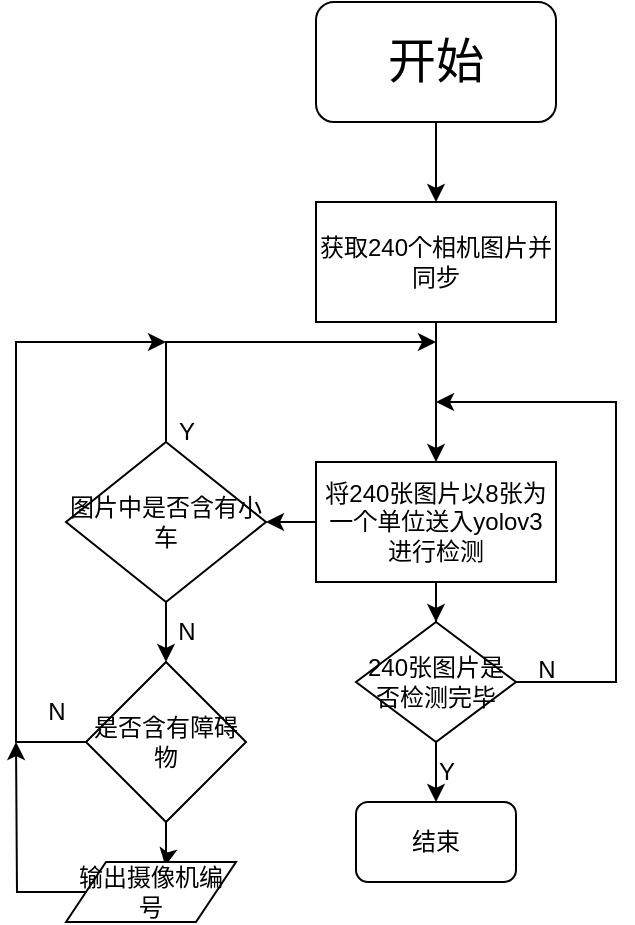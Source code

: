<mxfile version="21.6.6" type="github">
  <diagram name="第 1 页" id="ehpXTzuCTanSFUWW0pt_">
    <mxGraphModel dx="724" dy="374" grid="1" gridSize="10" guides="1" tooltips="1" connect="1" arrows="1" fold="1" page="1" pageScale="1" pageWidth="827" pageHeight="1169" math="0" shadow="0">
      <root>
        <mxCell id="0" />
        <mxCell id="1" parent="0" />
        <mxCell id="KOuhI7loBL6Q-skP7nom-3" value="" style="edgeStyle=orthogonalEdgeStyle;rounded=0;orthogonalLoop=1;jettySize=auto;html=1;" edge="1" parent="1" source="KOuhI7loBL6Q-skP7nom-1" target="KOuhI7loBL6Q-skP7nom-2">
          <mxGeometry relative="1" as="geometry" />
        </mxCell>
        <mxCell id="KOuhI7loBL6Q-skP7nom-1" value="&lt;font style=&quot;font-size: 24px;&quot;&gt;开始&lt;/font&gt;" style="rounded=1;whiteSpace=wrap;html=1;" vertex="1" parent="1">
          <mxGeometry x="350" y="250" width="120" height="60" as="geometry" />
        </mxCell>
        <mxCell id="KOuhI7loBL6Q-skP7nom-2" value="获取240个相机图片并同步" style="whiteSpace=wrap;html=1;rounded=1;" vertex="1" parent="1">
          <mxGeometry x="350" y="350" width="120" height="60" as="geometry" />
        </mxCell>
        <mxCell id="KOuhI7loBL6Q-skP7nom-6" value="" style="edgeStyle=orthogonalEdgeStyle;rounded=0;orthogonalLoop=1;jettySize=auto;html=1;" edge="1" parent="1" source="KOuhI7loBL6Q-skP7nom-4" target="KOuhI7loBL6Q-skP7nom-5">
          <mxGeometry relative="1" as="geometry" />
        </mxCell>
        <mxCell id="KOuhI7loBL6Q-skP7nom-4" value="获取240个相机图片并同步" style="rounded=0;whiteSpace=wrap;html=1;" vertex="1" parent="1">
          <mxGeometry x="350" y="350" width="120" height="60" as="geometry" />
        </mxCell>
        <mxCell id="KOuhI7loBL6Q-skP7nom-8" value="" style="edgeStyle=orthogonalEdgeStyle;rounded=0;orthogonalLoop=1;jettySize=auto;html=1;" edge="1" parent="1" source="KOuhI7loBL6Q-skP7nom-5" target="KOuhI7loBL6Q-skP7nom-7">
          <mxGeometry relative="1" as="geometry" />
        </mxCell>
        <mxCell id="KOuhI7loBL6Q-skP7nom-25" value="" style="edgeStyle=orthogonalEdgeStyle;rounded=0;orthogonalLoop=1;jettySize=auto;html=1;" edge="1" parent="1" source="KOuhI7loBL6Q-skP7nom-5" target="KOuhI7loBL6Q-skP7nom-24">
          <mxGeometry relative="1" as="geometry" />
        </mxCell>
        <mxCell id="KOuhI7loBL6Q-skP7nom-5" value="将240张图片以8张为一个单位送入yolov3进行检测" style="rounded=0;whiteSpace=wrap;html=1;" vertex="1" parent="1">
          <mxGeometry x="350" y="480" width="120" height="60" as="geometry" />
        </mxCell>
        <mxCell id="KOuhI7loBL6Q-skP7nom-10" style="edgeStyle=orthogonalEdgeStyle;rounded=0;orthogonalLoop=1;jettySize=auto;html=1;exitX=0.5;exitY=0;exitDx=0;exitDy=0;" edge="1" parent="1" source="KOuhI7loBL6Q-skP7nom-7">
          <mxGeometry relative="1" as="geometry">
            <mxPoint x="410" y="420" as="targetPoint" />
            <Array as="points">
              <mxPoint x="275" y="420" />
            </Array>
          </mxGeometry>
        </mxCell>
        <mxCell id="KOuhI7loBL6Q-skP7nom-17" style="edgeStyle=orthogonalEdgeStyle;rounded=0;orthogonalLoop=1;jettySize=auto;html=1;entryX=0.5;entryY=0;entryDx=0;entryDy=0;" edge="1" parent="1" source="KOuhI7loBL6Q-skP7nom-7" target="KOuhI7loBL6Q-skP7nom-16">
          <mxGeometry relative="1" as="geometry" />
        </mxCell>
        <mxCell id="KOuhI7loBL6Q-skP7nom-7" value="图片中是否含有小车" style="rhombus;whiteSpace=wrap;html=1;rounded=0;" vertex="1" parent="1">
          <mxGeometry x="225" y="470" width="100" height="80" as="geometry" />
        </mxCell>
        <mxCell id="KOuhI7loBL6Q-skP7nom-14" value="Y" style="text;html=1;align=center;verticalAlign=middle;resizable=0;points=[];autosize=1;strokeColor=none;fillColor=none;" vertex="1" parent="1">
          <mxGeometry x="270" y="450" width="30" height="30" as="geometry" />
        </mxCell>
        <mxCell id="KOuhI7loBL6Q-skP7nom-15" value="N" style="text;html=1;align=center;verticalAlign=middle;resizable=0;points=[];autosize=1;strokeColor=none;fillColor=none;" vertex="1" parent="1">
          <mxGeometry x="270" y="550" width="30" height="30" as="geometry" />
        </mxCell>
        <mxCell id="KOuhI7loBL6Q-skP7nom-18" style="edgeStyle=orthogonalEdgeStyle;rounded=0;orthogonalLoop=1;jettySize=auto;html=1;" edge="1" parent="1" source="KOuhI7loBL6Q-skP7nom-16">
          <mxGeometry relative="1" as="geometry">
            <mxPoint x="275" y="420" as="targetPoint" />
            <Array as="points">
              <mxPoint x="200" y="620" />
              <mxPoint x="200" y="420" />
            </Array>
          </mxGeometry>
        </mxCell>
        <mxCell id="KOuhI7loBL6Q-skP7nom-22" style="edgeStyle=orthogonalEdgeStyle;rounded=0;orthogonalLoop=1;jettySize=auto;html=1;entryX=0.584;entryY=0.067;entryDx=0;entryDy=0;entryPerimeter=0;" edge="1" parent="1" source="KOuhI7loBL6Q-skP7nom-16" target="KOuhI7loBL6Q-skP7nom-21">
          <mxGeometry relative="1" as="geometry" />
        </mxCell>
        <mxCell id="KOuhI7loBL6Q-skP7nom-16" value="是否含有障碍物" style="rhombus;whiteSpace=wrap;html=1;" vertex="1" parent="1">
          <mxGeometry x="235" y="580" width="80" height="80" as="geometry" />
        </mxCell>
        <mxCell id="KOuhI7loBL6Q-skP7nom-19" value="N" style="text;html=1;align=center;verticalAlign=middle;resizable=0;points=[];autosize=1;strokeColor=none;fillColor=none;" vertex="1" parent="1">
          <mxGeometry x="205" y="590" width="30" height="30" as="geometry" />
        </mxCell>
        <mxCell id="KOuhI7loBL6Q-skP7nom-23" style="edgeStyle=orthogonalEdgeStyle;rounded=0;orthogonalLoop=1;jettySize=auto;html=1;" edge="1" parent="1" source="KOuhI7loBL6Q-skP7nom-21">
          <mxGeometry relative="1" as="geometry">
            <mxPoint x="200" y="620" as="targetPoint" />
          </mxGeometry>
        </mxCell>
        <mxCell id="KOuhI7loBL6Q-skP7nom-21" value="输出摄像机编号" style="shape=parallelogram;perimeter=parallelogramPerimeter;whiteSpace=wrap;html=1;fixedSize=1;" vertex="1" parent="1">
          <mxGeometry x="225" y="680" width="85" height="30" as="geometry" />
        </mxCell>
        <mxCell id="KOuhI7loBL6Q-skP7nom-26" style="edgeStyle=orthogonalEdgeStyle;rounded=0;orthogonalLoop=1;jettySize=auto;html=1;" edge="1" parent="1" source="KOuhI7loBL6Q-skP7nom-24">
          <mxGeometry relative="1" as="geometry">
            <mxPoint x="410" y="450" as="targetPoint" />
            <Array as="points">
              <mxPoint x="500" y="590" />
              <mxPoint x="500" y="450" />
            </Array>
          </mxGeometry>
        </mxCell>
        <mxCell id="KOuhI7loBL6Q-skP7nom-29" style="edgeStyle=orthogonalEdgeStyle;rounded=0;orthogonalLoop=1;jettySize=auto;html=1;entryX=0.5;entryY=0;entryDx=0;entryDy=0;" edge="1" parent="1" source="KOuhI7loBL6Q-skP7nom-24" target="KOuhI7loBL6Q-skP7nom-28">
          <mxGeometry relative="1" as="geometry" />
        </mxCell>
        <mxCell id="KOuhI7loBL6Q-skP7nom-24" value="240张图片是否检测完毕" style="rhombus;whiteSpace=wrap;html=1;rounded=0;" vertex="1" parent="1">
          <mxGeometry x="370" y="560" width="80" height="60" as="geometry" />
        </mxCell>
        <mxCell id="KOuhI7loBL6Q-skP7nom-27" value="N" style="text;html=1;align=center;verticalAlign=middle;resizable=0;points=[];autosize=1;strokeColor=none;fillColor=none;" vertex="1" parent="1">
          <mxGeometry x="450" y="569" width="30" height="30" as="geometry" />
        </mxCell>
        <mxCell id="KOuhI7loBL6Q-skP7nom-28" value="结束" style="rounded=1;whiteSpace=wrap;html=1;" vertex="1" parent="1">
          <mxGeometry x="370" y="650" width="80" height="40" as="geometry" />
        </mxCell>
        <mxCell id="KOuhI7loBL6Q-skP7nom-30" value="Y" style="text;html=1;align=center;verticalAlign=middle;resizable=0;points=[];autosize=1;strokeColor=none;fillColor=none;" vertex="1" parent="1">
          <mxGeometry x="400" y="620" width="30" height="30" as="geometry" />
        </mxCell>
      </root>
    </mxGraphModel>
  </diagram>
</mxfile>
